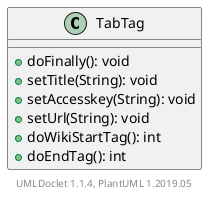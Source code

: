 @startuml

    class TabTag [[TabTag.html]] {
        +doFinally(): void
        +setTitle(String): void
        +setAccesskey(String): void
        +setUrl(String): void
        +doWikiStartTag(): int
        +doEndTag(): int
    }


    center footer UMLDoclet 1.1.4, PlantUML 1.2019.05
@enduml
